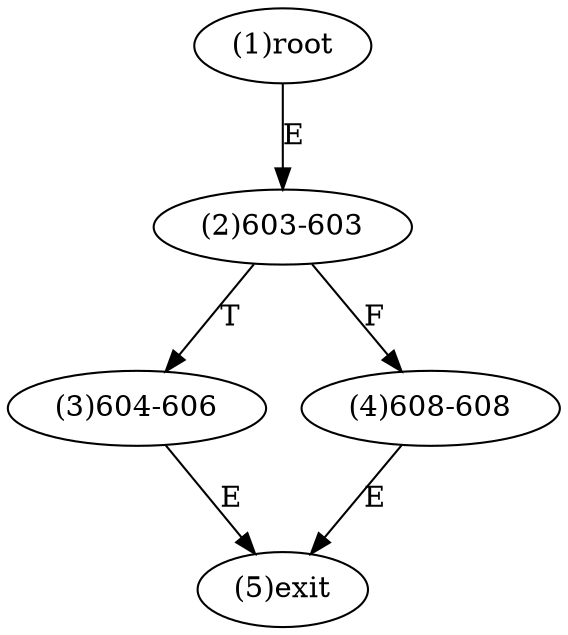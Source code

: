 digraph "" { 
1[ label="(1)root"];
2[ label="(2)603-603"];
3[ label="(3)604-606"];
4[ label="(4)608-608"];
5[ label="(5)exit"];
1->2[ label="E"];
2->4[ label="F"];
2->3[ label="T"];
3->5[ label="E"];
4->5[ label="E"];
}